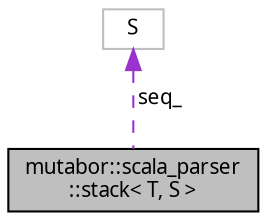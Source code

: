 digraph "mutabor::scala_parser::stack&lt; T, S &gt;"
{
  edge [fontname="Sans",fontsize="10",labelfontname="Sans",labelfontsize="10"];
  node [fontname="Sans",fontsize="10",shape=record];
  Node1 [label="mutabor::scala_parser\l::stack\< T, S \>",height=0.2,width=0.4,color="black", fillcolor="grey75", style="filled", fontcolor="black"];
  Node2 -> Node1 [dir="back",color="darkorchid3",fontsize="10",style="dashed",label=" seq_" ,fontname="Sans"];
  Node2 [label="S",height=0.2,width=0.4,color="grey75", fillcolor="white", style="filled"];
}
